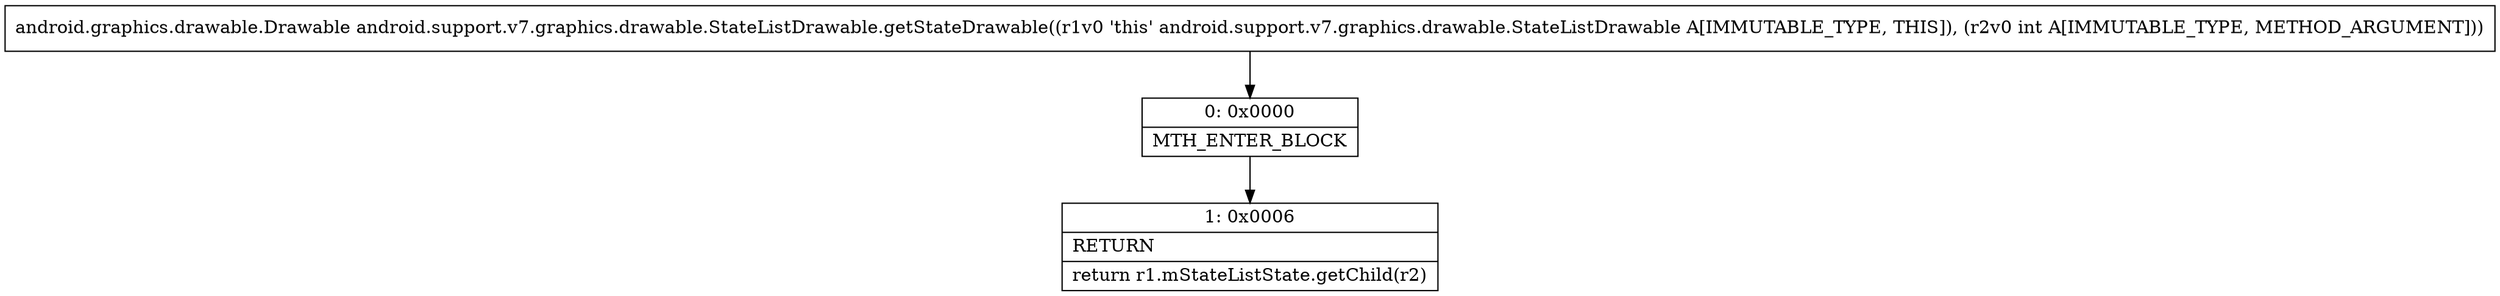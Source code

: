 digraph "CFG forandroid.support.v7.graphics.drawable.StateListDrawable.getStateDrawable(I)Landroid\/graphics\/drawable\/Drawable;" {
Node_0 [shape=record,label="{0\:\ 0x0000|MTH_ENTER_BLOCK\l}"];
Node_1 [shape=record,label="{1\:\ 0x0006|RETURN\l|return r1.mStateListState.getChild(r2)\l}"];
MethodNode[shape=record,label="{android.graphics.drawable.Drawable android.support.v7.graphics.drawable.StateListDrawable.getStateDrawable((r1v0 'this' android.support.v7.graphics.drawable.StateListDrawable A[IMMUTABLE_TYPE, THIS]), (r2v0 int A[IMMUTABLE_TYPE, METHOD_ARGUMENT])) }"];
MethodNode -> Node_0;
Node_0 -> Node_1;
}


